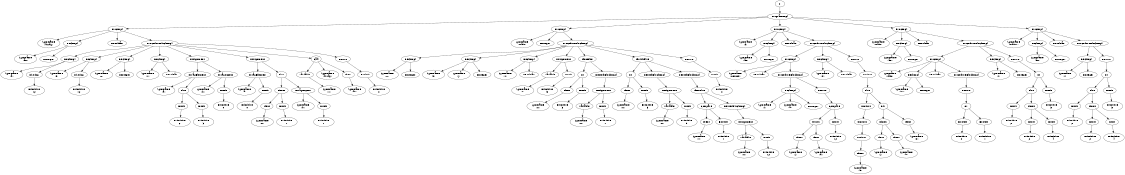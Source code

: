digraph G { page="8.5,11"; size="7.5, 10"; 
"0" -> "1"
"1" [label="ProgramImpl"]
"1" -> "2"
"2" [label="ProcImpl"]
"2" -> "3"
"3" [label="SymName\n\"array\""]
"2" -> "4"
"4" [label="DeclImpl"]
"4" -> "5"
"5" [label="SymName\n\"ax\""]
"4" -> "6"
"6" [label="TInteger"]
"2" -> "7"
"7" [label="TBoolean"]
"2" -> "8"
"8" [label="ProcedureBlockImpl"]
"8" -> "9"
"9" [label="DeclImpl"]
"9" -> "10"
"10" [label="SymName\n\"a\""]
"9" -> "11"
"11" [label="TString"]
"11" -> "12"
"12" [label="Primitive\n12"]
"8" -> "13"
"13" [label="DeclImpl"]
"13" -> "14"
"14" [label="SymName\n\"b\""]
"13" -> "15"
"15" [label="TString"]
"15" -> "16"
"16" [label="Primitive\n12"]
"8" -> "17"
"17" [label="DeclImpl"]
"17" -> "18"
"18" [label="SymName\n\"x\""]
"17" -> "19"
"19" [label="TInteger"]
"8" -> "20"
"20" [label="DeclImpl"]
"20" -> "21"
"21" [label="SymName\n\"z\""]
"20" -> "22"
"22" [label="TBoolean"]
"8" -> "23"
"23" [label="Assignment"]
"23" -> "24"
"24" [label="ArrayElement"]
"24" -> "25"
"25" [label="SymName\n\"a\""]
"24" -> "26"
"26" [label="Plus"]
"26" -> "27"
"27" [label="IntLit"]
"27" -> "28"
"28" [label="Primitive\n2"]
"26" -> "29"
"29" [label="IntLit"]
"29" -> "30"
"30" [label="Primitive\n3"]
"23" -> "31"
"31" [label="ArrayAccess"]
"31" -> "32"
"32" [label="SymName\n\"b\""]
"31" -> "33"
"33" [label="IntLit"]
"33" -> "34"
"34" [label="Primitive\n0"]
"8" -> "35"
"35" [label="Assignment"]
"35" -> "36"
"36" [label="ArrayElement"]
"36" -> "37"
"37" [label="SymName\n\"a\""]
"36" -> "38"
"38" [label="IntLit"]
"38" -> "39"
"39" [label="Primitive\n0"]
"35" -> "40"
"40" [label="Plus"]
"40" -> "41"
"41" [label="Times"]
"41" -> "42"
"42" [label="Ident"]
"42" -> "43"
"43" [label="SymName\n\"x\""]
"41" -> "44"
"44" [label="IntLit"]
"44" -> "45"
"45" [label="Primitive\n7"]
"40" -> "46"
"46" [label="ArrayAccess"]
"46" -> "47"
"47" [label="SymName\n\"b\""]
"46" -> "48"
"48" [label="IntLit"]
"48" -> "49"
"49" [label="Primitive\n1"]
"8" -> "50"
"50" [label="Call"]
"50" -> "51"
"51" [label="Variable"]
"51" -> "52"
"52" [label="SymName\n\"z\""]
"50" -> "53"
"53" [label="SymName\n\"array\""]
"50" -> "54"
"54" [label="Ident"]
"54" -> "55"
"55" [label="SymName\n\"ax\""]
"8" -> "56"
"56" [label="Return"]
"56" -> "57"
"57" [label="BoolLit"]
"57" -> "58"
"58" [label="Primitive\n0"]
"1" -> "59"
"59" [label="ProcImpl"]
"59" -> "60"
"60" [label="SymName\n\"Main\""]
"59" -> "61"
"61" [label="TInteger"]
"59" -> "62"
"62" [label="ProcedureBlockImpl"]
"62" -> "63"
"63" [label="DeclImpl"]
"63" -> "64"
"64" [label="SymName\n\"x\""]
"63" -> "65"
"65" [label="TInteger"]
"62" -> "66"
"66" [label="DeclImpl"]
"66" -> "67"
"67" [label="SymName\n\"k\""]
"66" -> "68"
"68" [label="SymName\n\"j\""]
"66" -> "69"
"69" [label="TInteger"]
"62" -> "70"
"70" [label="DeclImpl"]
"70" -> "71"
"71" [label="SymName\n\"t\""]
"70" -> "72"
"72" [label="TBoolean"]
"62" -> "73"
"73" [label="Assignment"]
"73" -> "74"
"74" [label="Variable"]
"74" -> "75"
"75" [label="SymName\n\"x\""]
"73" -> "76"
"76" [label="IntLit"]
"76" -> "77"
"77" [label="Primitive\n5"]
"62" -> "78"
"78" [label="IfNoElse"]
"78" -> "79"
"79" [label="Lt"]
"79" -> "80"
"80" [label="Ident"]
"80" -> "81"
"81" [label="SymName\n\"x\""]
"79" -> "82"
"82" [label="IntLit"]
"82" -> "83"
"83" [label="Primitive\n3"]
"78" -> "84"
"84" [label="NestedBlockImpl"]
"84" -> "85"
"85" [label="Assignment"]
"85" -> "86"
"86" [label="Variable"]
"86" -> "87"
"87" [label="SymName\n\"x\""]
"85" -> "88"
"88" [label="IntLit"]
"88" -> "89"
"89" [label="Primitive\n7"]
"62" -> "90"
"90" [label="IfWithElse"]
"90" -> "91"
"91" [label="Lt"]
"91" -> "92"
"92" [label="Ident"]
"92" -> "93"
"93" [label="SymName\n\"x\""]
"91" -> "94"
"94" [label="IntLit"]
"94" -> "95"
"95" [label="Primitive\n3"]
"90" -> "96"
"96" [label="NestedBlockImpl"]
"96" -> "97"
"97" [label="Assignment"]
"97" -> "98"
"98" [label="Variable"]
"98" -> "99"
"99" [label="SymName\n\"x\""]
"97" -> "100"
"100" [label="IntLit"]
"100" -> "101"
"101" [label="Primitive\n9"]
"90" -> "102"
"102" [label="NestedBlockImpl"]
"102" -> "103"
"103" [label="IfNoElse"]
"103" -> "104"
"104" [label="Compare"]
"104" -> "105"
"105" [label="Ident"]
"105" -> "106"
"106" [label="SymName\n\"t\""]
"104" -> "107"
"107" [label="BoolLit"]
"107" -> "108"
"108" [label="Primitive\n1"]
"103" -> "109"
"109" [label="NestedBlockImpl"]
"109" -> "110"
"110" [label="Assignment"]
"110" -> "111"
"111" [label="Variable"]
"111" -> "112"
"112" [label="SymName\n\"x\""]
"110" -> "113"
"113" [label="IntLit"]
"113" -> "114"
"114" [label="Primitive\n12"]
"62" -> "115"
"115" [label="Return"]
"115" -> "116"
"116" [label="IntLit"]
"116" -> "117"
"117" [label="Primitive\n0"]
"1" -> "118"
"118" [label="ProcImpl"]
"118" -> "119"
"119" [label="SymName\n\"f\""]
"118" -> "120"
"120" [label="DeclImpl"]
"120" -> "121"
"121" [label="SymName\n\"ax\""]
"120" -> "122"
"122" [label="TInteger"]
"118" -> "123"
"123" [label="TBoolean"]
"118" -> "124"
"124" [label="ProcedureBlockImpl"]
"124" -> "125"
"125" [label="ProcImpl"]
"125" -> "126"
"126" [label="SymName\n\"nested\""]
"125" -> "127"
"127" [label="TBoolean"]
"125" -> "128"
"128" [label="ProcedureBlockImpl"]
"128" -> "129"
"129" [label="DeclImpl"]
"129" -> "130"
"130" [label="SymName\n\"i\""]
"129" -> "131"
"131" [label="SymName\n\"a\""]
"129" -> "132"
"132" [label="TInteger"]
"128" -> "133"
"133" [label="Return"]
"133" -> "134"
"134" [label="Compare"]
"134" -> "135"
"135" [label="Minus"]
"135" -> "136"
"136" [label="Ident"]
"136" -> "137"
"137" [label="SymName\n\"j\""]
"135" -> "138"
"138" [label="Ident"]
"138" -> "139"
"139" [label="SymName\n\"a\""]
"134" -> "140"
"140" [label="IntLit"]
"140" -> "141"
"141" [label="Primitive\n12"]
"124" -> "142"
"142" [label="DeclImpl"]
"142" -> "143"
"143" [label="SymName\n\"d\""]
"142" -> "144"
"144" [label="TBoolean"]
"124" -> "145"
"145" [label="Return"]
"145" -> "146"
"146" [label="Uminus"]
"146" -> "147"
"147" [label="Plus"]
"147" -> "148"
"148" [label="Uminus"]
"148" -> "149"
"149" [label="Uminus"]
"149" -> "150"
"150" [label="Uminus"]
"150" -> "151"
"151" [label="Ident"]
"151" -> "152"
"152" [label="SymName\n\"k\""]
"147" -> "153"
"153" [label="Div"]
"153" -> "154"
"154" [label="Times"]
"154" -> "155"
"155" [label="Ident"]
"155" -> "156"
"156" [label="SymName\n\"j\""]
"154" -> "157"
"157" [label="Ident"]
"157" -> "158"
"158" [label="SymName\n\"k\""]
"153" -> "159"
"159" [label="Ident"]
"159" -> "160"
"160" [label="SymName\n\"x\""]
"1" -> "161"
"161" [label="ProcImpl"]
"161" -> "162"
"162" [label="SymName\n\"main\""]
"161" -> "163"
"163" [label="DeclImpl"]
"163" -> "164"
"164" [label="SymName\n\"ax\""]
"163" -> "165"
"165" [label="TInteger"]
"161" -> "166"
"166" [label="TBoolean"]
"161" -> "167"
"167" [label="ProcedureBlockImpl"]
"167" -> "168"
"168" [label="ProcImpl"]
"168" -> "169"
"169" [label="SymName\n\"tain\""]
"168" -> "170"
"170" [label="DeclImpl"]
"170" -> "171"
"171" [label="SymName\n\"int\""]
"170" -> "172"
"172" [label="TInteger"]
"168" -> "173"
"173" [label="TBoolean"]
"168" -> "174"
"174" [label="ProcedureBlockImpl"]
"174" -> "175"
"175" [label="Return"]
"175" -> "176"
"176" [label="Or"]
"176" -> "177"
"177" [label="BoolLit"]
"177" -> "178"
"178" [label="Primitive\n0"]
"176" -> "179"
"179" [label="BoolLit"]
"179" -> "180"
"180" [label="Primitive\n1"]
"167" -> "181"
"181" [label="DeclImpl"]
"181" -> "182"
"182" [label="SymName\n\"i\""]
"181" -> "183"
"183" [label="TInteger"]
"167" -> "184"
"184" [label="Return"]
"184" -> "185"
"185" [label="Lt"]
"185" -> "186"
"186" [label="Plus"]
"186" -> "187"
"187" [label="IntLit"]
"187" -> "188"
"188" [label="Primitive\n2"]
"186" -> "189"
"189" [label="Times"]
"189" -> "190"
"190" [label="IntLit"]
"190" -> "191"
"191" [label="Primitive\n2"]
"189" -> "192"
"192" [label="IntLit"]
"192" -> "193"
"193" [label="Primitive\n4"]
"185" -> "194"
"194" [label="IntLit"]
"194" -> "195"
"195" [label="Primitive\n3"]
"1" -> "196"
"196" [label="ProcImpl"]
"196" -> "197"
"197" [label="SymName\n\"main1\""]
"196" -> "198"
"198" [label="DeclImpl"]
"198" -> "199"
"199" [label="SymName\n\"ax\""]
"198" -> "200"
"200" [label="TInteger"]
"196" -> "201"
"201" [label="TBoolean"]
"196" -> "202"
"202" [label="ProcedureBlockImpl"]
"202" -> "203"
"203" [label="DeclImpl"]
"203" -> "204"
"204" [label="SymName\n\"i\""]
"203" -> "205"
"205" [label="TInteger"]
"202" -> "206"
"206" [label="Return"]
"206" -> "207"
"207" [label="Lt"]
"207" -> "208"
"208" [label="Plus"]
"208" -> "209"
"209" [label="IntLit"]
"209" -> "210"
"210" [label="Primitive\n2"]
"208" -> "211"
"211" [label="Times"]
"211" -> "212"
"212" [label="IntLit"]
"212" -> "213"
"213" [label="Primitive\n2"]
"211" -> "214"
"214" [label="IntLit"]
"214" -> "215"
"215" [label="Primitive\n4"]
"207" -> "216"
"216" [label="IntLit"]
"216" -> "217"
"217" [label="Primitive\n3"]
}
